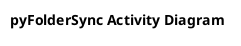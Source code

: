 @startuml
' This is a plantUML file, you view the doc at https://www.planttext.com/

title pyFolderSync Activity Diagram

@enduml